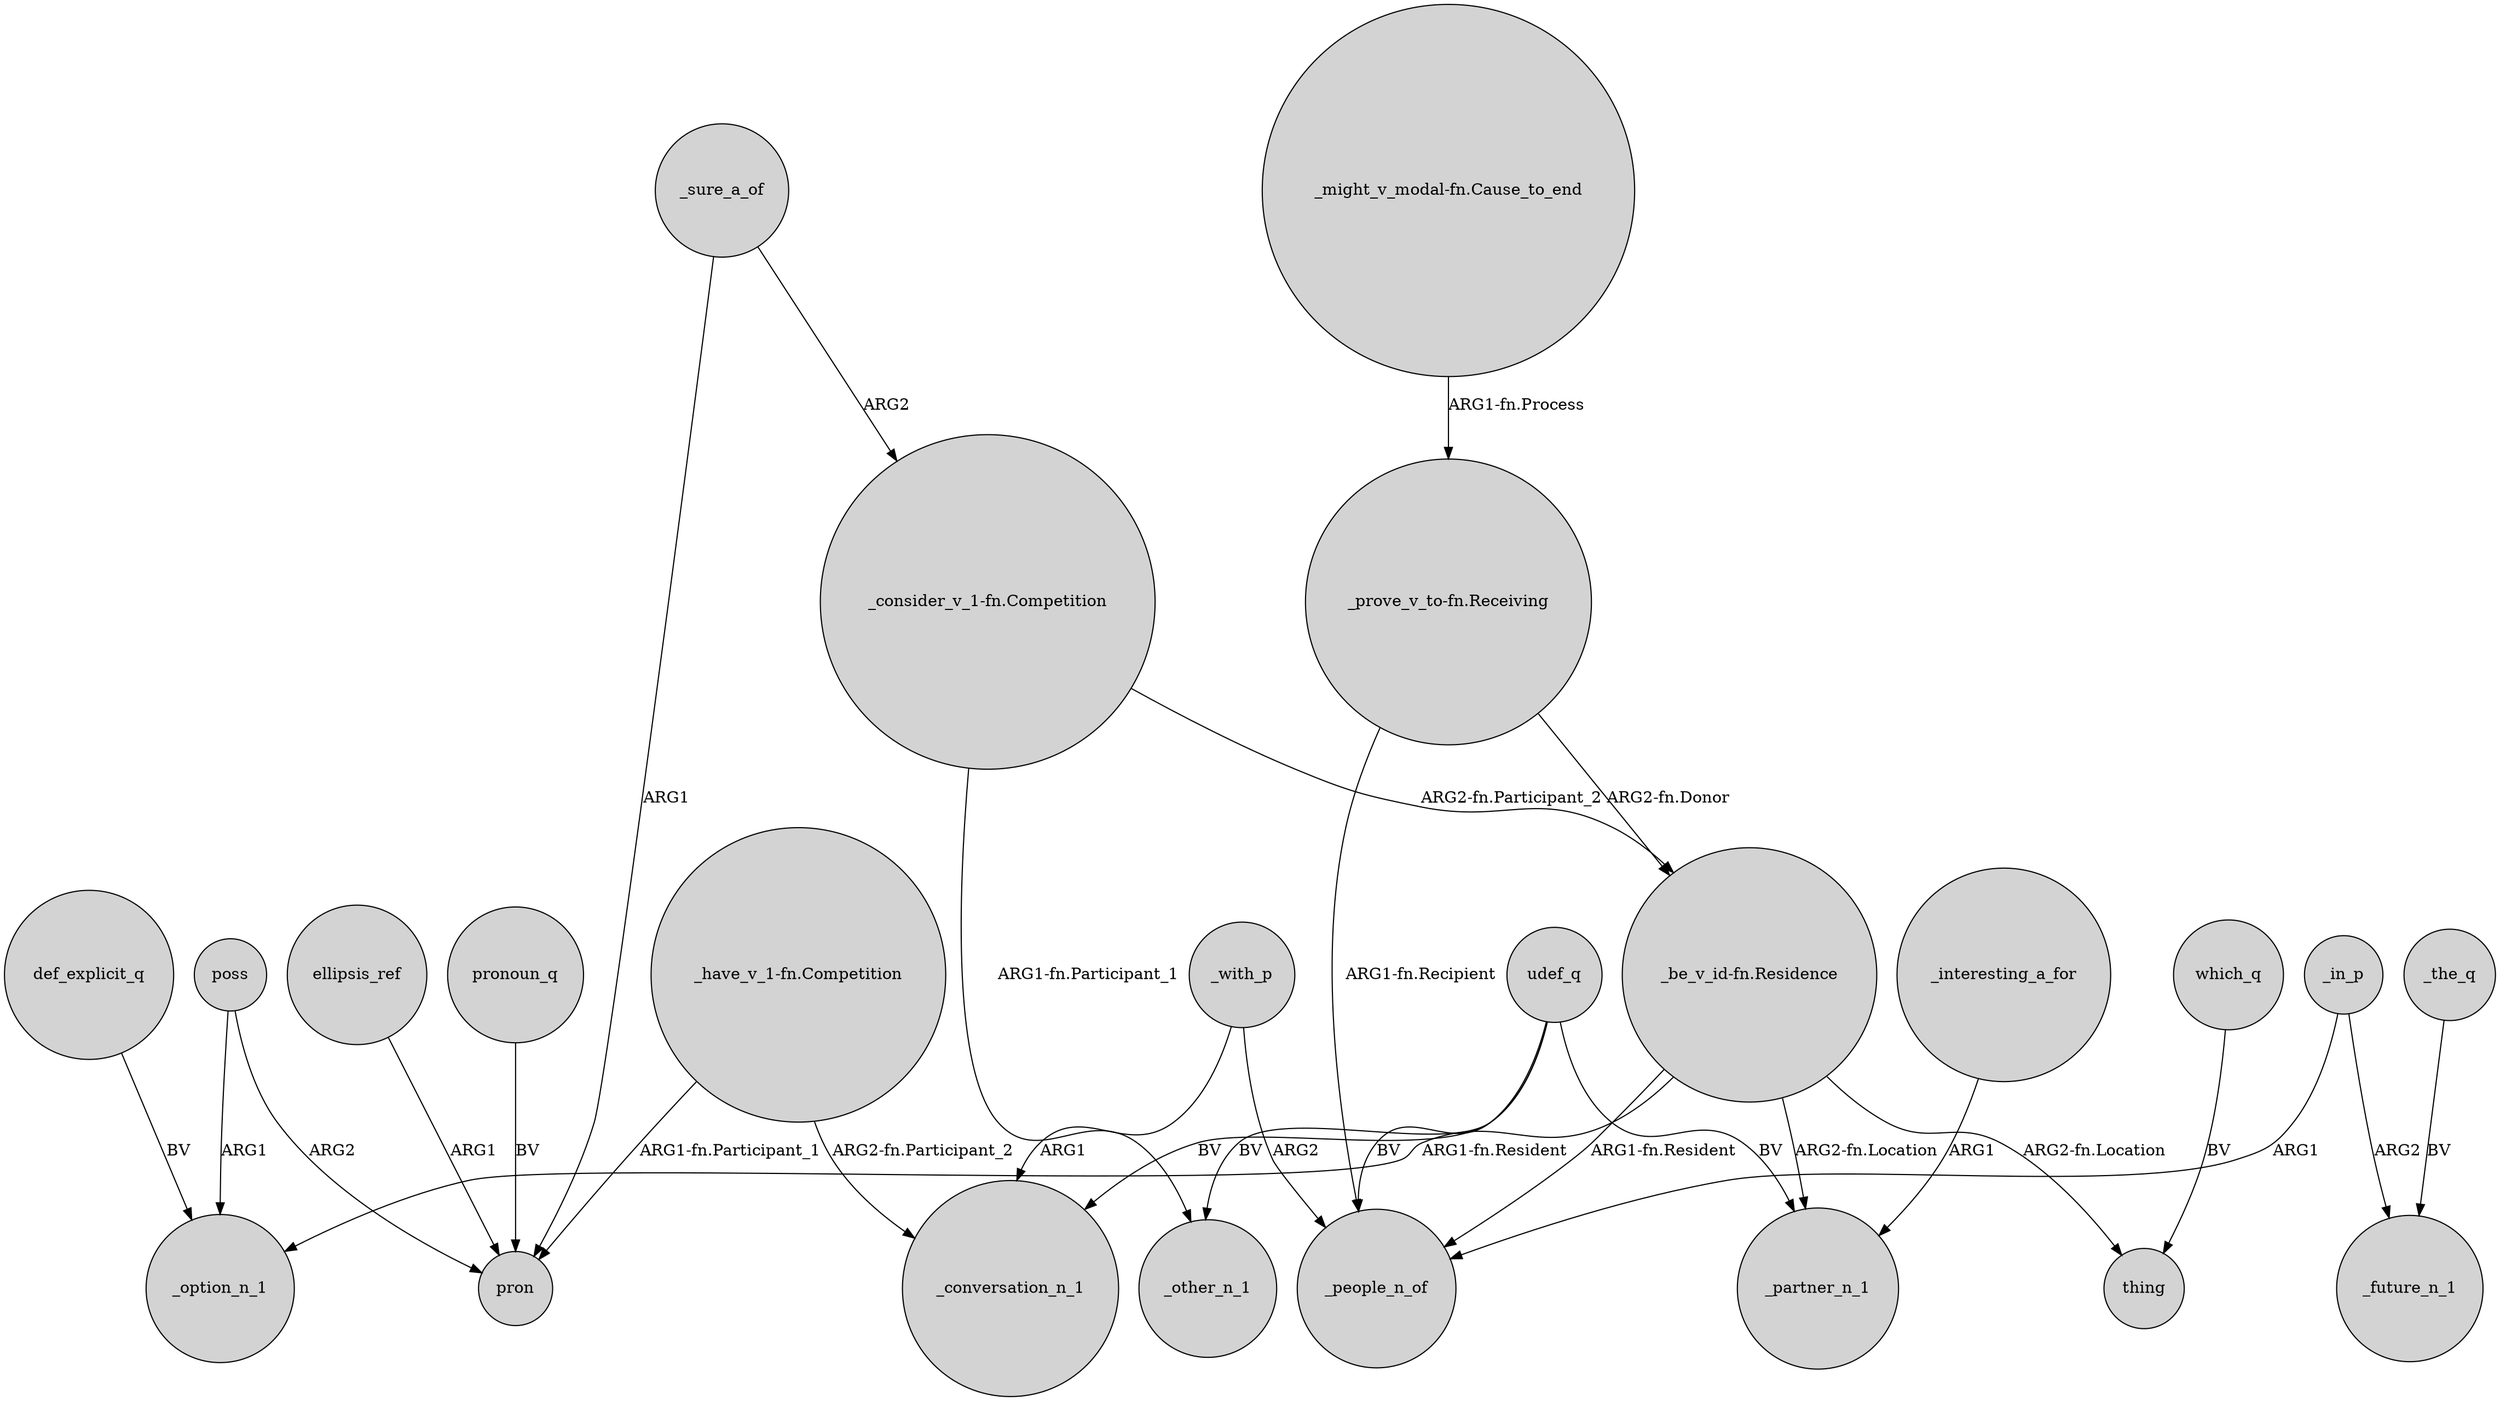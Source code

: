 digraph {
	node [shape=circle style=filled]
	"_be_v_id-fn.Residence" -> _option_n_1 [label="ARG1-fn.Resident"]
	_with_p -> _conversation_n_1 [label=ARG1]
	def_explicit_q -> _option_n_1 [label=BV]
	_the_q -> _future_n_1 [label=BV]
	"_have_v_1-fn.Competition" -> _conversation_n_1 [label="ARG2-fn.Participant_2"]
	"_be_v_id-fn.Residence" -> thing [label="ARG2-fn.Location"]
	_in_p -> _people_n_of [label=ARG1]
	_interesting_a_for -> _partner_n_1 [label=ARG1]
	_with_p -> _people_n_of [label=ARG2]
	poss -> _option_n_1 [label=ARG1]
	"_be_v_id-fn.Residence" -> _people_n_of [label="ARG1-fn.Resident"]
	_in_p -> _future_n_1 [label=ARG2]
	"_prove_v_to-fn.Receiving" -> "_be_v_id-fn.Residence" [label="ARG2-fn.Donor"]
	"_consider_v_1-fn.Competition" -> _other_n_1 [label="ARG1-fn.Participant_1"]
	poss -> pron [label=ARG2]
	ellipsis_ref -> pron [label=ARG1]
	"_might_v_modal-fn.Cause_to_end" -> "_prove_v_to-fn.Receiving" [label="ARG1-fn.Process"]
	udef_q -> _partner_n_1 [label=BV]
	"_prove_v_to-fn.Receiving" -> _people_n_of [label="ARG1-fn.Recipient"]
	udef_q -> _people_n_of [label=BV]
	pronoun_q -> pron [label=BV]
	"_consider_v_1-fn.Competition" -> "_be_v_id-fn.Residence" [label="ARG2-fn.Participant_2"]
	"_be_v_id-fn.Residence" -> _partner_n_1 [label="ARG2-fn.Location"]
	"_have_v_1-fn.Competition" -> pron [label="ARG1-fn.Participant_1"]
	which_q -> thing [label=BV]
	_sure_a_of -> pron [label=ARG1]
	udef_q -> _other_n_1 [label=BV]
	udef_q -> _conversation_n_1 [label=BV]
	_sure_a_of -> "_consider_v_1-fn.Competition" [label=ARG2]
}

